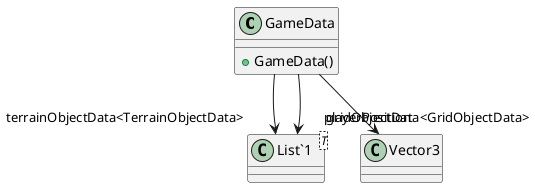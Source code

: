 @startuml
class GameData {
    + GameData()
}
class "List`1"<T> {
}
GameData --> "terrainObjectData<TerrainObjectData>" "List`1"
GameData --> "gridObjectData<GridObjectData>" "List`1"
GameData --> "playerPosition" Vector3
@enduml
